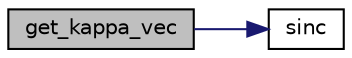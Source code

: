 digraph "get_kappa_vec"
{
 // LATEX_PDF_SIZE
  edge [fontname="Helvetica",fontsize="10",labelfontname="Helvetica",labelfontsize="10"];
  node [fontname="Helvetica",fontsize="10",shape=record];
  rankdir="LR";
  Node1 [label="get_kappa_vec",height=0.2,width=0.4,color="black", fillcolor="grey75", style="filled", fontcolor="black",tooltip=" "];
  Node1 -> Node2 [color="midnightblue",fontsize="10",style="solid",fontname="Helvetica"];
  Node2 [label="sinc",height=0.2,width=0.4,color="black", fillcolor="white", style="filled",URL="$_f_f_t_8cpp.html#afe17515bb800483d081a6dddf52e9a80",tooltip=" "];
}
